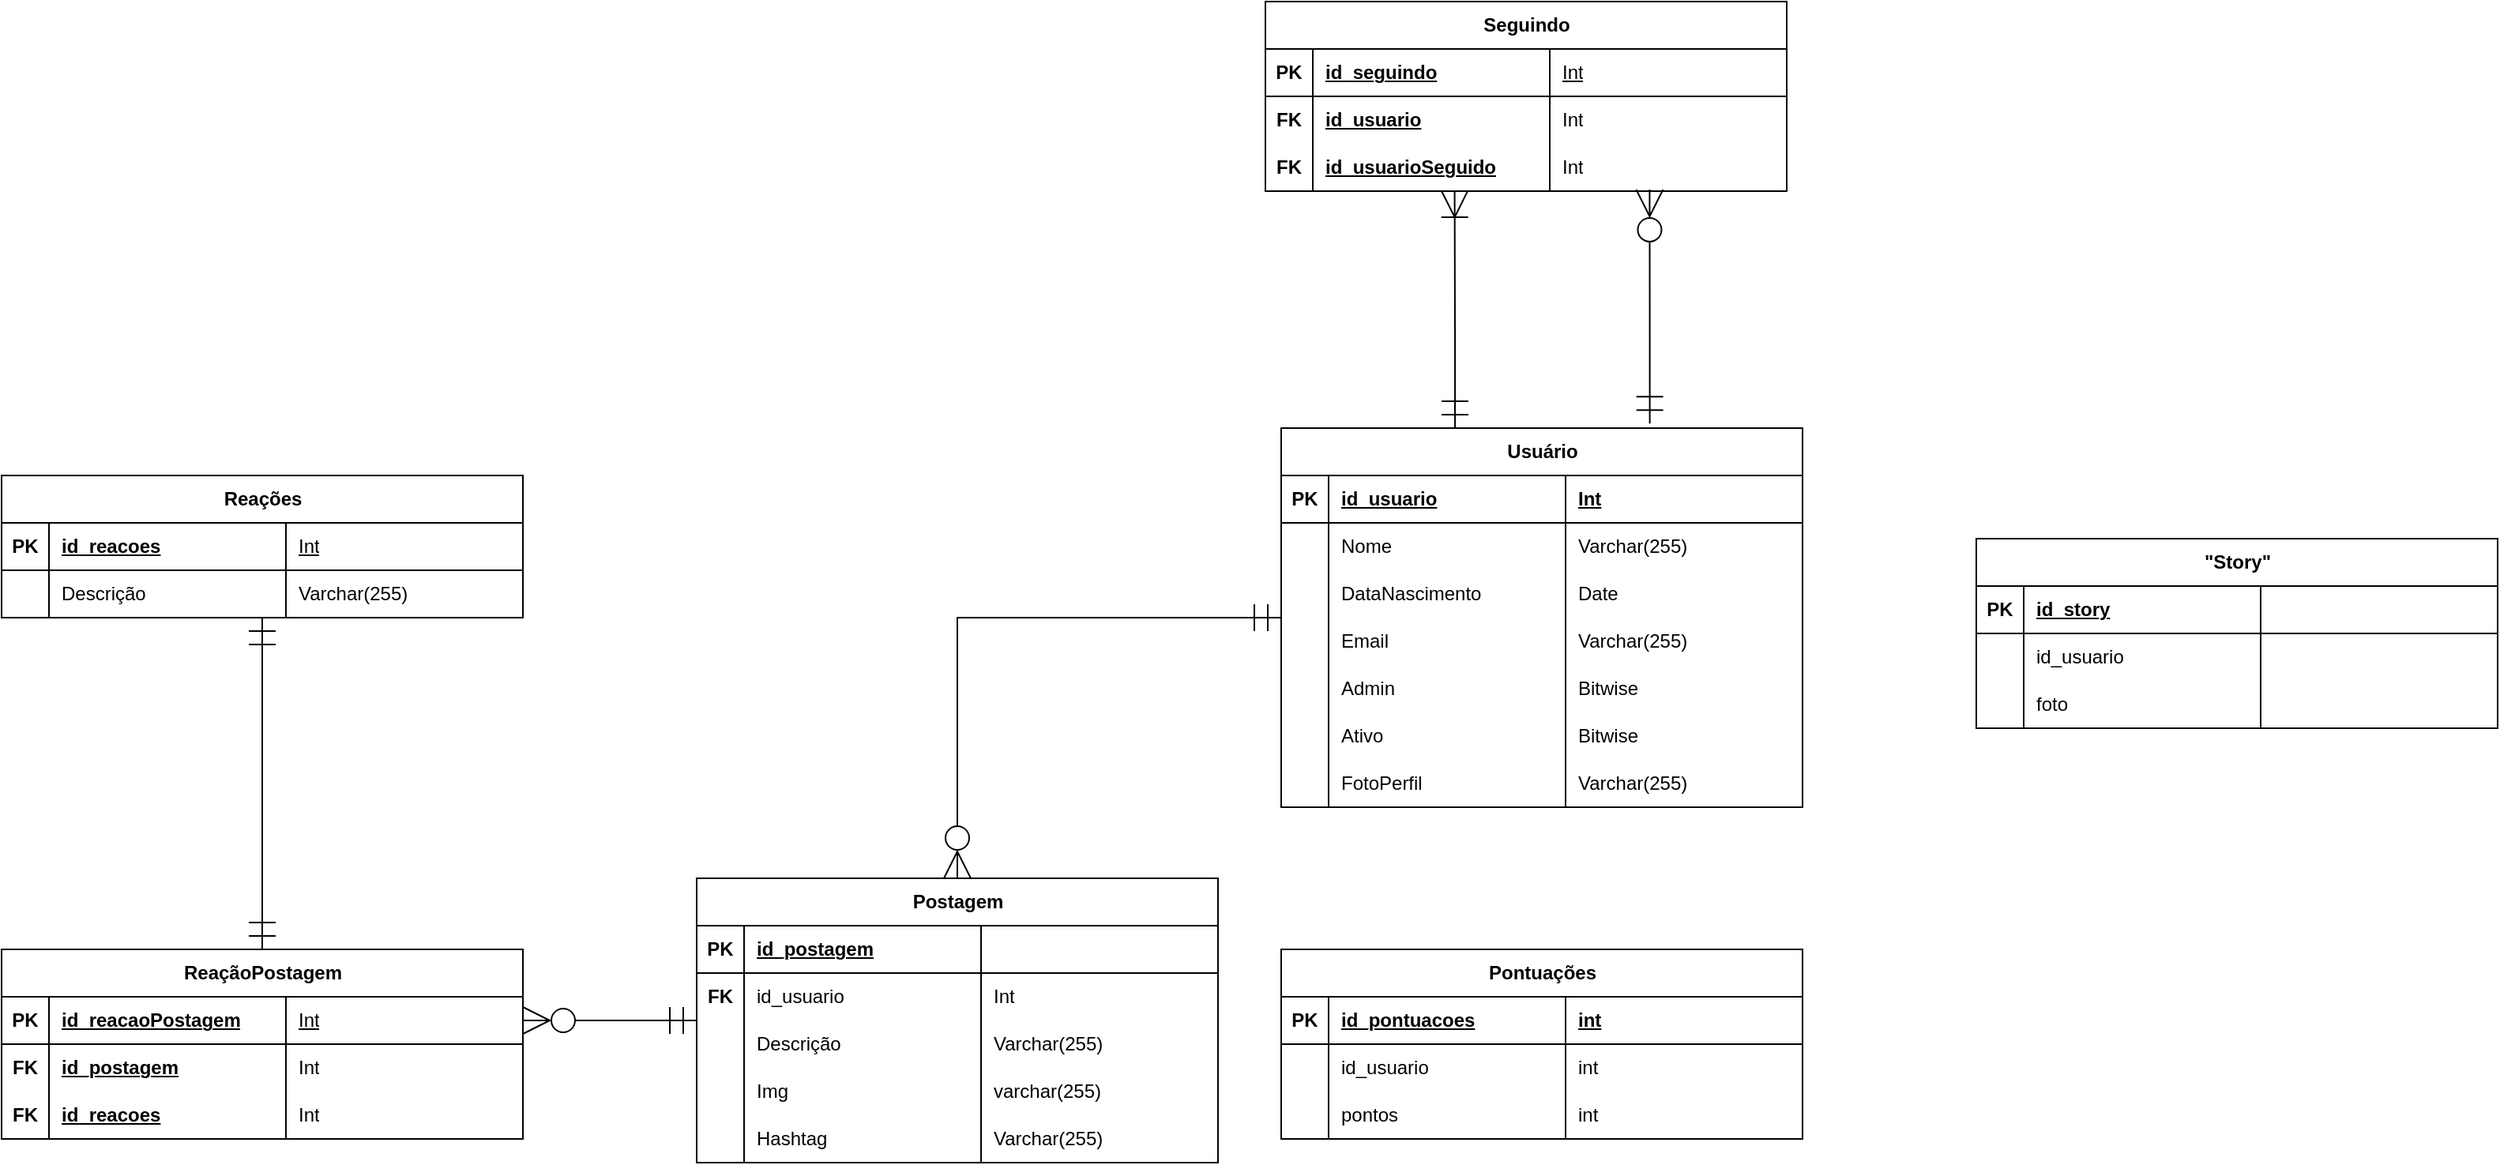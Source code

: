 <mxfile>
    <diagram name="Página-1" id="CQwOSOQ1pwZAXCuSNmTs">
        <mxGraphModel dx="1741" dy="1025" grid="1" gridSize="10" guides="1" tooltips="1" connect="1" arrows="1" fold="1" page="0" pageScale="1" pageWidth="827" pageHeight="1169" background="none" math="0" shadow="0">
            <root>
                <mxCell id="0"/>
                <mxCell id="1" parent="0"/>
                <mxCell id="lhuy2tLFbgAqhQqitEsF-217" style="edgeStyle=orthogonalEdgeStyle;rounded=0;orthogonalLoop=1;jettySize=auto;html=1;entryX=0.5;entryY=0;entryDx=0;entryDy=0;endArrow=ERzeroToMany;endFill=0;startSize=15;endSize=15;startArrow=ERmandOne;startFill=0;" parent="1" source="lhuy2tLFbgAqhQqitEsF-1" target="lhuy2tLFbgAqhQqitEsF-86" edge="1">
                    <mxGeometry relative="1" as="geometry"/>
                </mxCell>
                <mxCell id="lhuy2tLFbgAqhQqitEsF-257" style="edgeStyle=orthogonalEdgeStyle;rounded=0;orthogonalLoop=1;jettySize=auto;html=1;entryX=0.737;entryY=0.966;entryDx=0;entryDy=0;entryPerimeter=0;endSize=15;startSize=15;endArrow=ERzeroToMany;endFill=0;startArrow=ERmandOne;startFill=0;exitX=0.707;exitY=-0.012;exitDx=0;exitDy=0;exitPerimeter=0;" parent="1" source="lhuy2tLFbgAqhQqitEsF-1" target="lhuy2tLFbgAqhQqitEsF-237" edge="1">
                    <mxGeometry relative="1" as="geometry">
                        <mxPoint x="392.769" y="-70" as="targetPoint"/>
                        <Array as="points"/>
                    </mxGeometry>
                </mxCell>
                <mxCell id="lhuy2tLFbgAqhQqitEsF-1" value="Usuário" style="shape=table;startSize=30;container=1;collapsible=1;childLayout=tableLayout;fixedRows=1;rowLines=0;fontStyle=1;align=center;resizeLast=1;html=1;" parent="1" vertex="1">
                    <mxGeometry x="310" y="40" width="330" height="240" as="geometry"/>
                </mxCell>
                <mxCell id="lhuy2tLFbgAqhQqitEsF-2" value="" style="shape=tableRow;horizontal=0;startSize=0;swimlaneHead=0;swimlaneBody=0;fillColor=none;collapsible=0;dropTarget=0;points=[[0,0.5],[1,0.5]];portConstraint=eastwest;top=0;left=0;right=0;bottom=1;" parent="lhuy2tLFbgAqhQqitEsF-1" vertex="1">
                    <mxGeometry y="30" width="330" height="30" as="geometry"/>
                </mxCell>
                <mxCell id="lhuy2tLFbgAqhQqitEsF-3" value="PK" style="shape=partialRectangle;connectable=0;fillColor=none;top=0;left=0;bottom=0;right=0;fontStyle=1;overflow=hidden;whiteSpace=wrap;html=1;" parent="lhuy2tLFbgAqhQqitEsF-2" vertex="1">
                    <mxGeometry width="30" height="30" as="geometry">
                        <mxRectangle width="30" height="30" as="alternateBounds"/>
                    </mxGeometry>
                </mxCell>
                <mxCell id="lhuy2tLFbgAqhQqitEsF-4" value="id_usuario" style="shape=partialRectangle;connectable=0;fillColor=none;top=0;left=0;bottom=0;right=0;align=left;spacingLeft=6;fontStyle=5;overflow=hidden;whiteSpace=wrap;html=1;" parent="lhuy2tLFbgAqhQqitEsF-2" vertex="1">
                    <mxGeometry x="30" width="150" height="30" as="geometry">
                        <mxRectangle width="150" height="30" as="alternateBounds"/>
                    </mxGeometry>
                </mxCell>
                <mxCell id="lhuy2tLFbgAqhQqitEsF-14" value="Int" style="shape=partialRectangle;connectable=0;fillColor=none;top=0;left=0;bottom=0;right=0;align=left;spacingLeft=6;fontStyle=5;overflow=hidden;whiteSpace=wrap;html=1;" parent="lhuy2tLFbgAqhQqitEsF-2" vertex="1">
                    <mxGeometry x="180" width="150" height="30" as="geometry">
                        <mxRectangle width="150" height="30" as="alternateBounds"/>
                    </mxGeometry>
                </mxCell>
                <mxCell id="lhuy2tLFbgAqhQqitEsF-5" value="" style="shape=tableRow;horizontal=0;startSize=0;swimlaneHead=0;swimlaneBody=0;fillColor=none;collapsible=0;dropTarget=0;points=[[0,0.5],[1,0.5]];portConstraint=eastwest;top=0;left=0;right=0;bottom=0;" parent="lhuy2tLFbgAqhQqitEsF-1" vertex="1">
                    <mxGeometry y="60" width="330" height="30" as="geometry"/>
                </mxCell>
                <mxCell id="lhuy2tLFbgAqhQqitEsF-6" value="" style="shape=partialRectangle;connectable=0;fillColor=none;top=0;left=0;bottom=0;right=0;editable=1;overflow=hidden;whiteSpace=wrap;html=1;" parent="lhuy2tLFbgAqhQqitEsF-5" vertex="1">
                    <mxGeometry width="30" height="30" as="geometry">
                        <mxRectangle width="30" height="30" as="alternateBounds"/>
                    </mxGeometry>
                </mxCell>
                <mxCell id="lhuy2tLFbgAqhQqitEsF-7" value="Nome" style="shape=partialRectangle;connectable=0;fillColor=none;top=0;left=0;bottom=0;right=0;align=left;spacingLeft=6;overflow=hidden;whiteSpace=wrap;html=1;" parent="lhuy2tLFbgAqhQqitEsF-5" vertex="1">
                    <mxGeometry x="30" width="150" height="30" as="geometry">
                        <mxRectangle width="150" height="30" as="alternateBounds"/>
                    </mxGeometry>
                </mxCell>
                <mxCell id="lhuy2tLFbgAqhQqitEsF-15" value="Varchar(255)" style="shape=partialRectangle;connectable=0;fillColor=none;top=0;left=0;bottom=0;right=0;align=left;spacingLeft=6;overflow=hidden;whiteSpace=wrap;html=1;" parent="lhuy2tLFbgAqhQqitEsF-5" vertex="1">
                    <mxGeometry x="180" width="150" height="30" as="geometry">
                        <mxRectangle width="150" height="30" as="alternateBounds"/>
                    </mxGeometry>
                </mxCell>
                <mxCell id="lhuy2tLFbgAqhQqitEsF-8" value="" style="shape=tableRow;horizontal=0;startSize=0;swimlaneHead=0;swimlaneBody=0;fillColor=none;collapsible=0;dropTarget=0;points=[[0,0.5],[1,0.5]];portConstraint=eastwest;top=0;left=0;right=0;bottom=0;" parent="lhuy2tLFbgAqhQqitEsF-1" vertex="1">
                    <mxGeometry y="90" width="330" height="30" as="geometry"/>
                </mxCell>
                <mxCell id="lhuy2tLFbgAqhQqitEsF-9" value="" style="shape=partialRectangle;connectable=0;fillColor=none;top=0;left=0;bottom=0;right=0;editable=1;overflow=hidden;whiteSpace=wrap;html=1;" parent="lhuy2tLFbgAqhQqitEsF-8" vertex="1">
                    <mxGeometry width="30" height="30" as="geometry">
                        <mxRectangle width="30" height="30" as="alternateBounds"/>
                    </mxGeometry>
                </mxCell>
                <mxCell id="lhuy2tLFbgAqhQqitEsF-10" value="DataNascimento" style="shape=partialRectangle;connectable=0;fillColor=none;top=0;left=0;bottom=0;right=0;align=left;spacingLeft=6;overflow=hidden;whiteSpace=wrap;html=1;" parent="lhuy2tLFbgAqhQqitEsF-8" vertex="1">
                    <mxGeometry x="30" width="150" height="30" as="geometry">
                        <mxRectangle width="150" height="30" as="alternateBounds"/>
                    </mxGeometry>
                </mxCell>
                <mxCell id="lhuy2tLFbgAqhQqitEsF-16" value="Date" style="shape=partialRectangle;connectable=0;fillColor=none;top=0;left=0;bottom=0;right=0;align=left;spacingLeft=6;overflow=hidden;whiteSpace=wrap;html=1;" parent="lhuy2tLFbgAqhQqitEsF-8" vertex="1">
                    <mxGeometry x="180" width="150" height="30" as="geometry">
                        <mxRectangle width="150" height="30" as="alternateBounds"/>
                    </mxGeometry>
                </mxCell>
                <mxCell id="lhuy2tLFbgAqhQqitEsF-11" value="" style="shape=tableRow;horizontal=0;startSize=0;swimlaneHead=0;swimlaneBody=0;fillColor=none;collapsible=0;dropTarget=0;points=[[0,0.5],[1,0.5]];portConstraint=eastwest;top=0;left=0;right=0;bottom=0;" parent="lhuy2tLFbgAqhQqitEsF-1" vertex="1">
                    <mxGeometry y="120" width="330" height="30" as="geometry"/>
                </mxCell>
                <mxCell id="lhuy2tLFbgAqhQqitEsF-12" value="" style="shape=partialRectangle;connectable=0;fillColor=none;top=0;left=0;bottom=0;right=0;editable=1;overflow=hidden;whiteSpace=wrap;html=1;" parent="lhuy2tLFbgAqhQqitEsF-11" vertex="1">
                    <mxGeometry width="30" height="30" as="geometry">
                        <mxRectangle width="30" height="30" as="alternateBounds"/>
                    </mxGeometry>
                </mxCell>
                <mxCell id="lhuy2tLFbgAqhQqitEsF-13" value="Email" style="shape=partialRectangle;connectable=0;fillColor=none;top=0;left=0;bottom=0;right=0;align=left;spacingLeft=6;overflow=hidden;whiteSpace=wrap;html=1;" parent="lhuy2tLFbgAqhQqitEsF-11" vertex="1">
                    <mxGeometry x="30" width="150" height="30" as="geometry">
                        <mxRectangle width="150" height="30" as="alternateBounds"/>
                    </mxGeometry>
                </mxCell>
                <mxCell id="lhuy2tLFbgAqhQqitEsF-17" value="Varchar(255&lt;span style=&quot;background-color: initial;&quot;&gt;)&lt;/span&gt;" style="shape=partialRectangle;connectable=0;fillColor=none;top=0;left=0;bottom=0;right=0;align=left;spacingLeft=6;overflow=hidden;whiteSpace=wrap;html=1;" parent="lhuy2tLFbgAqhQqitEsF-11" vertex="1">
                    <mxGeometry x="180" width="150" height="30" as="geometry">
                        <mxRectangle width="150" height="30" as="alternateBounds"/>
                    </mxGeometry>
                </mxCell>
                <mxCell id="lhuy2tLFbgAqhQqitEsF-158" style="shape=tableRow;horizontal=0;startSize=0;swimlaneHead=0;swimlaneBody=0;fillColor=none;collapsible=0;dropTarget=0;points=[[0,0.5],[1,0.5]];portConstraint=eastwest;top=0;left=0;right=0;bottom=0;" parent="lhuy2tLFbgAqhQqitEsF-1" vertex="1">
                    <mxGeometry y="150" width="330" height="30" as="geometry"/>
                </mxCell>
                <mxCell id="lhuy2tLFbgAqhQqitEsF-159" style="shape=partialRectangle;connectable=0;fillColor=none;top=0;left=0;bottom=0;right=0;editable=1;overflow=hidden;whiteSpace=wrap;html=1;" parent="lhuy2tLFbgAqhQqitEsF-158" vertex="1">
                    <mxGeometry width="30" height="30" as="geometry">
                        <mxRectangle width="30" height="30" as="alternateBounds"/>
                    </mxGeometry>
                </mxCell>
                <mxCell id="lhuy2tLFbgAqhQqitEsF-160" value="Admin" style="shape=partialRectangle;connectable=0;fillColor=none;top=0;left=0;bottom=0;right=0;align=left;spacingLeft=6;overflow=hidden;whiteSpace=wrap;html=1;" parent="lhuy2tLFbgAqhQqitEsF-158" vertex="1">
                    <mxGeometry x="30" width="150" height="30" as="geometry">
                        <mxRectangle width="150" height="30" as="alternateBounds"/>
                    </mxGeometry>
                </mxCell>
                <mxCell id="lhuy2tLFbgAqhQqitEsF-161" value="Bitwise" style="shape=partialRectangle;connectable=0;fillColor=none;top=0;left=0;bottom=0;right=0;align=left;spacingLeft=6;overflow=hidden;whiteSpace=wrap;html=1;" parent="lhuy2tLFbgAqhQqitEsF-158" vertex="1">
                    <mxGeometry x="180" width="150" height="30" as="geometry">
                        <mxRectangle width="150" height="30" as="alternateBounds"/>
                    </mxGeometry>
                </mxCell>
                <mxCell id="lhuy2tLFbgAqhQqitEsF-162" style="shape=tableRow;horizontal=0;startSize=0;swimlaneHead=0;swimlaneBody=0;fillColor=none;collapsible=0;dropTarget=0;points=[[0,0.5],[1,0.5]];portConstraint=eastwest;top=0;left=0;right=0;bottom=0;" parent="lhuy2tLFbgAqhQqitEsF-1" vertex="1">
                    <mxGeometry y="180" width="330" height="30" as="geometry"/>
                </mxCell>
                <mxCell id="lhuy2tLFbgAqhQqitEsF-163" style="shape=partialRectangle;connectable=0;fillColor=none;top=0;left=0;bottom=0;right=0;editable=1;overflow=hidden;whiteSpace=wrap;html=1;" parent="lhuy2tLFbgAqhQqitEsF-162" vertex="1">
                    <mxGeometry width="30" height="30" as="geometry">
                        <mxRectangle width="30" height="30" as="alternateBounds"/>
                    </mxGeometry>
                </mxCell>
                <mxCell id="lhuy2tLFbgAqhQqitEsF-164" value="Ativo" style="shape=partialRectangle;connectable=0;fillColor=none;top=0;left=0;bottom=0;right=0;align=left;spacingLeft=6;overflow=hidden;whiteSpace=wrap;html=1;" parent="lhuy2tLFbgAqhQqitEsF-162" vertex="1">
                    <mxGeometry x="30" width="150" height="30" as="geometry">
                        <mxRectangle width="150" height="30" as="alternateBounds"/>
                    </mxGeometry>
                </mxCell>
                <mxCell id="lhuy2tLFbgAqhQqitEsF-165" value="Bitwise" style="shape=partialRectangle;connectable=0;fillColor=none;top=0;left=0;bottom=0;right=0;align=left;spacingLeft=6;overflow=hidden;whiteSpace=wrap;html=1;" parent="lhuy2tLFbgAqhQqitEsF-162" vertex="1">
                    <mxGeometry x="180" width="150" height="30" as="geometry">
                        <mxRectangle width="150" height="30" as="alternateBounds"/>
                    </mxGeometry>
                </mxCell>
                <mxCell id="lhuy2tLFbgAqhQqitEsF-166" style="shape=tableRow;horizontal=0;startSize=0;swimlaneHead=0;swimlaneBody=0;fillColor=none;collapsible=0;dropTarget=0;points=[[0,0.5],[1,0.5]];portConstraint=eastwest;top=0;left=0;right=0;bottom=0;" parent="lhuy2tLFbgAqhQqitEsF-1" vertex="1">
                    <mxGeometry y="210" width="330" height="30" as="geometry"/>
                </mxCell>
                <mxCell id="lhuy2tLFbgAqhQqitEsF-167" style="shape=partialRectangle;connectable=0;fillColor=none;top=0;left=0;bottom=0;right=0;editable=1;overflow=hidden;whiteSpace=wrap;html=1;" parent="lhuy2tLFbgAqhQqitEsF-166" vertex="1">
                    <mxGeometry width="30" height="30" as="geometry">
                        <mxRectangle width="30" height="30" as="alternateBounds"/>
                    </mxGeometry>
                </mxCell>
                <mxCell id="lhuy2tLFbgAqhQqitEsF-168" value="FotoPerfil" style="shape=partialRectangle;connectable=0;fillColor=none;top=0;left=0;bottom=0;right=0;align=left;spacingLeft=6;overflow=hidden;whiteSpace=wrap;html=1;" parent="lhuy2tLFbgAqhQqitEsF-166" vertex="1">
                    <mxGeometry x="30" width="150" height="30" as="geometry">
                        <mxRectangle width="150" height="30" as="alternateBounds"/>
                    </mxGeometry>
                </mxCell>
                <mxCell id="lhuy2tLFbgAqhQqitEsF-169" value="Varchar(255)" style="shape=partialRectangle;connectable=0;fillColor=none;top=0;left=0;bottom=0;right=0;align=left;spacingLeft=6;overflow=hidden;whiteSpace=wrap;html=1;" parent="lhuy2tLFbgAqhQqitEsF-166" vertex="1">
                    <mxGeometry x="180" width="150" height="30" as="geometry">
                        <mxRectangle width="150" height="30" as="alternateBounds"/>
                    </mxGeometry>
                </mxCell>
                <mxCell id="lhuy2tLFbgAqhQqitEsF-218" style="edgeStyle=orthogonalEdgeStyle;rounded=0;orthogonalLoop=1;jettySize=auto;html=1;endArrow=ERzeroToMany;endFill=0;startSize=15;endSize=15;startArrow=ERmandOne;startFill=0;" parent="1" source="lhuy2tLFbgAqhQqitEsF-86" target="lhuy2tLFbgAqhQqitEsF-175" edge="1">
                    <mxGeometry relative="1" as="geometry">
                        <mxPoint x="-170" y="410" as="targetPoint"/>
                    </mxGeometry>
                </mxCell>
                <mxCell id="lhuy2tLFbgAqhQqitEsF-86" value="Postagem" style="shape=table;startSize=30;container=1;collapsible=1;childLayout=tableLayout;fixedRows=1;rowLines=0;fontStyle=1;align=center;resizeLast=1;html=1;" parent="1" vertex="1">
                    <mxGeometry x="-60" y="325" width="330" height="180" as="geometry"/>
                </mxCell>
                <mxCell id="lhuy2tLFbgAqhQqitEsF-87" value="" style="shape=tableRow;horizontal=0;startSize=0;swimlaneHead=0;swimlaneBody=0;fillColor=none;collapsible=0;dropTarget=0;points=[[0,0.5],[1,0.5]];portConstraint=eastwest;top=0;left=0;right=0;bottom=1;" parent="lhuy2tLFbgAqhQqitEsF-86" vertex="1">
                    <mxGeometry y="30" width="330" height="30" as="geometry"/>
                </mxCell>
                <mxCell id="lhuy2tLFbgAqhQqitEsF-88" value="PK" style="shape=partialRectangle;connectable=0;fillColor=none;top=0;left=0;bottom=0;right=0;fontStyle=1;overflow=hidden;whiteSpace=wrap;html=1;" parent="lhuy2tLFbgAqhQqitEsF-87" vertex="1">
                    <mxGeometry width="30" height="30" as="geometry">
                        <mxRectangle width="30" height="30" as="alternateBounds"/>
                    </mxGeometry>
                </mxCell>
                <mxCell id="lhuy2tLFbgAqhQqitEsF-89" value="id_postagem" style="shape=partialRectangle;connectable=0;fillColor=none;top=0;left=0;bottom=0;right=0;align=left;spacingLeft=6;fontStyle=5;overflow=hidden;whiteSpace=wrap;html=1;" parent="lhuy2tLFbgAqhQqitEsF-87" vertex="1">
                    <mxGeometry x="30" width="150" height="30" as="geometry">
                        <mxRectangle width="150" height="30" as="alternateBounds"/>
                    </mxGeometry>
                </mxCell>
                <mxCell id="lhuy2tLFbgAqhQqitEsF-90" style="shape=partialRectangle;connectable=0;fillColor=none;top=0;left=0;bottom=0;right=0;align=left;spacingLeft=6;fontStyle=5;overflow=hidden;whiteSpace=wrap;html=1;" parent="lhuy2tLFbgAqhQqitEsF-87" vertex="1">
                    <mxGeometry x="180" width="150" height="30" as="geometry">
                        <mxRectangle width="150" height="30" as="alternateBounds"/>
                    </mxGeometry>
                </mxCell>
                <mxCell id="lhuy2tLFbgAqhQqitEsF-91" value="" style="shape=tableRow;horizontal=0;startSize=0;swimlaneHead=0;swimlaneBody=0;fillColor=none;collapsible=0;dropTarget=0;points=[[0,0.5],[1,0.5]];portConstraint=eastwest;top=0;left=0;right=0;bottom=0;" parent="lhuy2tLFbgAqhQqitEsF-86" vertex="1">
                    <mxGeometry y="60" width="330" height="30" as="geometry"/>
                </mxCell>
                <mxCell id="lhuy2tLFbgAqhQqitEsF-92" value="&lt;b&gt;FK&lt;/b&gt;" style="shape=partialRectangle;connectable=0;fillColor=none;top=0;left=0;bottom=0;right=0;editable=1;overflow=hidden;whiteSpace=wrap;html=1;" parent="lhuy2tLFbgAqhQqitEsF-91" vertex="1">
                    <mxGeometry width="30" height="30" as="geometry">
                        <mxRectangle width="30" height="30" as="alternateBounds"/>
                    </mxGeometry>
                </mxCell>
                <mxCell id="lhuy2tLFbgAqhQqitEsF-93" value="id_usuario" style="shape=partialRectangle;connectable=0;fillColor=none;top=0;left=0;bottom=0;right=0;align=left;spacingLeft=6;overflow=hidden;whiteSpace=wrap;html=1;" parent="lhuy2tLFbgAqhQqitEsF-91" vertex="1">
                    <mxGeometry x="30" width="150" height="30" as="geometry">
                        <mxRectangle width="150" height="30" as="alternateBounds"/>
                    </mxGeometry>
                </mxCell>
                <mxCell id="lhuy2tLFbgAqhQqitEsF-94" value="Int" style="shape=partialRectangle;connectable=0;fillColor=none;top=0;left=0;bottom=0;right=0;align=left;spacingLeft=6;overflow=hidden;whiteSpace=wrap;html=1;" parent="lhuy2tLFbgAqhQqitEsF-91" vertex="1">
                    <mxGeometry x="180" width="150" height="30" as="geometry">
                        <mxRectangle width="150" height="30" as="alternateBounds"/>
                    </mxGeometry>
                </mxCell>
                <mxCell id="lhuy2tLFbgAqhQqitEsF-95" value="" style="shape=tableRow;horizontal=0;startSize=0;swimlaneHead=0;swimlaneBody=0;fillColor=none;collapsible=0;dropTarget=0;points=[[0,0.5],[1,0.5]];portConstraint=eastwest;top=0;left=0;right=0;bottom=0;" parent="lhuy2tLFbgAqhQqitEsF-86" vertex="1">
                    <mxGeometry y="90" width="330" height="30" as="geometry"/>
                </mxCell>
                <mxCell id="lhuy2tLFbgAqhQqitEsF-96" value="" style="shape=partialRectangle;connectable=0;fillColor=none;top=0;left=0;bottom=0;right=0;editable=1;overflow=hidden;whiteSpace=wrap;html=1;" parent="lhuy2tLFbgAqhQqitEsF-95" vertex="1">
                    <mxGeometry width="30" height="30" as="geometry">
                        <mxRectangle width="30" height="30" as="alternateBounds"/>
                    </mxGeometry>
                </mxCell>
                <mxCell id="lhuy2tLFbgAqhQqitEsF-97" value="Descrição" style="shape=partialRectangle;connectable=0;fillColor=none;top=0;left=0;bottom=0;right=0;align=left;spacingLeft=6;overflow=hidden;whiteSpace=wrap;html=1;" parent="lhuy2tLFbgAqhQqitEsF-95" vertex="1">
                    <mxGeometry x="30" width="150" height="30" as="geometry">
                        <mxRectangle width="150" height="30" as="alternateBounds"/>
                    </mxGeometry>
                </mxCell>
                <mxCell id="lhuy2tLFbgAqhQqitEsF-98" value="Varchar(255)" style="shape=partialRectangle;connectable=0;fillColor=none;top=0;left=0;bottom=0;right=0;align=left;spacingLeft=6;overflow=hidden;whiteSpace=wrap;html=1;" parent="lhuy2tLFbgAqhQqitEsF-95" vertex="1">
                    <mxGeometry x="180" width="150" height="30" as="geometry">
                        <mxRectangle width="150" height="30" as="alternateBounds"/>
                    </mxGeometry>
                </mxCell>
                <mxCell id="lhuy2tLFbgAqhQqitEsF-99" value="" style="shape=tableRow;horizontal=0;startSize=0;swimlaneHead=0;swimlaneBody=0;fillColor=none;collapsible=0;dropTarget=0;points=[[0,0.5],[1,0.5]];portConstraint=eastwest;top=0;left=0;right=0;bottom=0;" parent="lhuy2tLFbgAqhQqitEsF-86" vertex="1">
                    <mxGeometry y="120" width="330" height="30" as="geometry"/>
                </mxCell>
                <mxCell id="lhuy2tLFbgAqhQqitEsF-100" value="" style="shape=partialRectangle;connectable=0;fillColor=none;top=0;left=0;bottom=0;right=0;editable=1;overflow=hidden;whiteSpace=wrap;html=1;" parent="lhuy2tLFbgAqhQqitEsF-99" vertex="1">
                    <mxGeometry width="30" height="30" as="geometry">
                        <mxRectangle width="30" height="30" as="alternateBounds"/>
                    </mxGeometry>
                </mxCell>
                <mxCell id="lhuy2tLFbgAqhQqitEsF-101" value="Img" style="shape=partialRectangle;connectable=0;fillColor=none;top=0;left=0;bottom=0;right=0;align=left;spacingLeft=6;overflow=hidden;whiteSpace=wrap;html=1;" parent="lhuy2tLFbgAqhQqitEsF-99" vertex="1">
                    <mxGeometry x="30" width="150" height="30" as="geometry">
                        <mxRectangle width="150" height="30" as="alternateBounds"/>
                    </mxGeometry>
                </mxCell>
                <mxCell id="lhuy2tLFbgAqhQqitEsF-102" value="varchar(255)&amp;nbsp;" style="shape=partialRectangle;connectable=0;fillColor=none;top=0;left=0;bottom=0;right=0;align=left;spacingLeft=6;overflow=hidden;whiteSpace=wrap;html=1;" parent="lhuy2tLFbgAqhQqitEsF-99" vertex="1">
                    <mxGeometry x="180" width="150" height="30" as="geometry">
                        <mxRectangle width="150" height="30" as="alternateBounds"/>
                    </mxGeometry>
                </mxCell>
                <mxCell id="lhuy2tLFbgAqhQqitEsF-170" style="shape=tableRow;horizontal=0;startSize=0;swimlaneHead=0;swimlaneBody=0;fillColor=none;collapsible=0;dropTarget=0;points=[[0,0.5],[1,0.5]];portConstraint=eastwest;top=0;left=0;right=0;bottom=0;" parent="lhuy2tLFbgAqhQqitEsF-86" vertex="1">
                    <mxGeometry y="150" width="330" height="30" as="geometry"/>
                </mxCell>
                <mxCell id="lhuy2tLFbgAqhQqitEsF-171" style="shape=partialRectangle;connectable=0;fillColor=none;top=0;left=0;bottom=0;right=0;editable=1;overflow=hidden;whiteSpace=wrap;html=1;" parent="lhuy2tLFbgAqhQqitEsF-170" vertex="1">
                    <mxGeometry width="30" height="30" as="geometry">
                        <mxRectangle width="30" height="30" as="alternateBounds"/>
                    </mxGeometry>
                </mxCell>
                <mxCell id="lhuy2tLFbgAqhQqitEsF-172" value="Hashtag" style="shape=partialRectangle;connectable=0;fillColor=none;top=0;left=0;bottom=0;right=0;align=left;spacingLeft=6;overflow=hidden;whiteSpace=wrap;html=1;" parent="lhuy2tLFbgAqhQqitEsF-170" vertex="1">
                    <mxGeometry x="30" width="150" height="30" as="geometry">
                        <mxRectangle width="150" height="30" as="alternateBounds"/>
                    </mxGeometry>
                </mxCell>
                <mxCell id="lhuy2tLFbgAqhQqitEsF-173" value="Varchar(255)" style="shape=partialRectangle;connectable=0;fillColor=none;top=0;left=0;bottom=0;right=0;align=left;spacingLeft=6;overflow=hidden;whiteSpace=wrap;html=1;" parent="lhuy2tLFbgAqhQqitEsF-170" vertex="1">
                    <mxGeometry x="180" width="150" height="30" as="geometry">
                        <mxRectangle width="150" height="30" as="alternateBounds"/>
                    </mxGeometry>
                </mxCell>
                <mxCell id="lhuy2tLFbgAqhQqitEsF-103" value="Pontuações" style="shape=table;startSize=30;container=1;collapsible=1;childLayout=tableLayout;fixedRows=1;rowLines=0;fontStyle=1;align=center;resizeLast=1;html=1;" parent="1" vertex="1">
                    <mxGeometry x="310" y="370" width="330" height="120" as="geometry"/>
                </mxCell>
                <mxCell id="lhuy2tLFbgAqhQqitEsF-104" value="" style="shape=tableRow;horizontal=0;startSize=0;swimlaneHead=0;swimlaneBody=0;fillColor=none;collapsible=0;dropTarget=0;points=[[0,0.5],[1,0.5]];portConstraint=eastwest;top=0;left=0;right=0;bottom=1;" parent="lhuy2tLFbgAqhQqitEsF-103" vertex="1">
                    <mxGeometry y="30" width="330" height="30" as="geometry"/>
                </mxCell>
                <mxCell id="lhuy2tLFbgAqhQqitEsF-105" value="PK" style="shape=partialRectangle;connectable=0;fillColor=none;top=0;left=0;bottom=0;right=0;fontStyle=1;overflow=hidden;whiteSpace=wrap;html=1;" parent="lhuy2tLFbgAqhQqitEsF-104" vertex="1">
                    <mxGeometry width="30" height="30" as="geometry">
                        <mxRectangle width="30" height="30" as="alternateBounds"/>
                    </mxGeometry>
                </mxCell>
                <mxCell id="lhuy2tLFbgAqhQqitEsF-106" value="id_pontuacoes" style="shape=partialRectangle;connectable=0;fillColor=none;top=0;left=0;bottom=0;right=0;align=left;spacingLeft=6;fontStyle=5;overflow=hidden;whiteSpace=wrap;html=1;" parent="lhuy2tLFbgAqhQqitEsF-104" vertex="1">
                    <mxGeometry x="30" width="150" height="30" as="geometry">
                        <mxRectangle width="150" height="30" as="alternateBounds"/>
                    </mxGeometry>
                </mxCell>
                <mxCell id="lhuy2tLFbgAqhQqitEsF-107" value="int" style="shape=partialRectangle;connectable=0;fillColor=none;top=0;left=0;bottom=0;right=0;align=left;spacingLeft=6;fontStyle=5;overflow=hidden;whiteSpace=wrap;html=1;" parent="lhuy2tLFbgAqhQqitEsF-104" vertex="1">
                    <mxGeometry x="180" width="150" height="30" as="geometry">
                        <mxRectangle width="150" height="30" as="alternateBounds"/>
                    </mxGeometry>
                </mxCell>
                <mxCell id="lhuy2tLFbgAqhQqitEsF-108" value="" style="shape=tableRow;horizontal=0;startSize=0;swimlaneHead=0;swimlaneBody=0;fillColor=none;collapsible=0;dropTarget=0;points=[[0,0.5],[1,0.5]];portConstraint=eastwest;top=0;left=0;right=0;bottom=0;" parent="lhuy2tLFbgAqhQqitEsF-103" vertex="1">
                    <mxGeometry y="60" width="330" height="30" as="geometry"/>
                </mxCell>
                <mxCell id="lhuy2tLFbgAqhQqitEsF-109" value="" style="shape=partialRectangle;connectable=0;fillColor=none;top=0;left=0;bottom=0;right=0;editable=1;overflow=hidden;whiteSpace=wrap;html=1;" parent="lhuy2tLFbgAqhQqitEsF-108" vertex="1">
                    <mxGeometry width="30" height="30" as="geometry">
                        <mxRectangle width="30" height="30" as="alternateBounds"/>
                    </mxGeometry>
                </mxCell>
                <mxCell id="lhuy2tLFbgAqhQqitEsF-110" value="id_usuario" style="shape=partialRectangle;connectable=0;fillColor=none;top=0;left=0;bottom=0;right=0;align=left;spacingLeft=6;overflow=hidden;whiteSpace=wrap;html=1;" parent="lhuy2tLFbgAqhQqitEsF-108" vertex="1">
                    <mxGeometry x="30" width="150" height="30" as="geometry">
                        <mxRectangle width="150" height="30" as="alternateBounds"/>
                    </mxGeometry>
                </mxCell>
                <mxCell id="lhuy2tLFbgAqhQqitEsF-111" value="int" style="shape=partialRectangle;connectable=0;fillColor=none;top=0;left=0;bottom=0;right=0;align=left;spacingLeft=6;overflow=hidden;whiteSpace=wrap;html=1;" parent="lhuy2tLFbgAqhQqitEsF-108" vertex="1">
                    <mxGeometry x="180" width="150" height="30" as="geometry">
                        <mxRectangle width="150" height="30" as="alternateBounds"/>
                    </mxGeometry>
                </mxCell>
                <mxCell id="lhuy2tLFbgAqhQqitEsF-112" value="" style="shape=tableRow;horizontal=0;startSize=0;swimlaneHead=0;swimlaneBody=0;fillColor=none;collapsible=0;dropTarget=0;points=[[0,0.5],[1,0.5]];portConstraint=eastwest;top=0;left=0;right=0;bottom=0;" parent="lhuy2tLFbgAqhQqitEsF-103" vertex="1">
                    <mxGeometry y="90" width="330" height="30" as="geometry"/>
                </mxCell>
                <mxCell id="lhuy2tLFbgAqhQqitEsF-113" value="" style="shape=partialRectangle;connectable=0;fillColor=none;top=0;left=0;bottom=0;right=0;editable=1;overflow=hidden;whiteSpace=wrap;html=1;" parent="lhuy2tLFbgAqhQqitEsF-112" vertex="1">
                    <mxGeometry width="30" height="30" as="geometry">
                        <mxRectangle width="30" height="30" as="alternateBounds"/>
                    </mxGeometry>
                </mxCell>
                <mxCell id="lhuy2tLFbgAqhQqitEsF-114" value="pontos" style="shape=partialRectangle;connectable=0;fillColor=none;top=0;left=0;bottom=0;right=0;align=left;spacingLeft=6;overflow=hidden;whiteSpace=wrap;html=1;" parent="lhuy2tLFbgAqhQqitEsF-112" vertex="1">
                    <mxGeometry x="30" width="150" height="30" as="geometry">
                        <mxRectangle width="150" height="30" as="alternateBounds"/>
                    </mxGeometry>
                </mxCell>
                <mxCell id="lhuy2tLFbgAqhQqitEsF-115" value="int" style="shape=partialRectangle;connectable=0;fillColor=none;top=0;left=0;bottom=0;right=0;align=left;spacingLeft=6;overflow=hidden;whiteSpace=wrap;html=1;" parent="lhuy2tLFbgAqhQqitEsF-112" vertex="1">
                    <mxGeometry x="180" width="150" height="30" as="geometry">
                        <mxRectangle width="150" height="30" as="alternateBounds"/>
                    </mxGeometry>
                </mxCell>
                <mxCell id="lhuy2tLFbgAqhQqitEsF-174" value="ReaçãoPostagem" style="shape=table;startSize=30;container=1;collapsible=1;childLayout=tableLayout;fixedRows=1;rowLines=0;fontStyle=1;align=center;resizeLast=1;html=1;" parent="1" vertex="1">
                    <mxGeometry x="-500" y="370" width="330" height="120" as="geometry"/>
                </mxCell>
                <mxCell id="lhuy2tLFbgAqhQqitEsF-175" value="" style="shape=tableRow;horizontal=0;startSize=0;swimlaneHead=0;swimlaneBody=0;fillColor=none;collapsible=0;dropTarget=0;points=[[0,0.5],[1,0.5]];portConstraint=eastwest;top=0;left=0;right=0;bottom=1;" parent="lhuy2tLFbgAqhQqitEsF-174" vertex="1">
                    <mxGeometry y="30" width="330" height="30" as="geometry"/>
                </mxCell>
                <mxCell id="lhuy2tLFbgAqhQqitEsF-176" value="PK" style="shape=partialRectangle;connectable=0;fillColor=none;top=0;left=0;bottom=0;right=0;fontStyle=1;overflow=hidden;whiteSpace=wrap;html=1;" parent="lhuy2tLFbgAqhQqitEsF-175" vertex="1">
                    <mxGeometry width="30" height="30" as="geometry">
                        <mxRectangle width="30" height="30" as="alternateBounds"/>
                    </mxGeometry>
                </mxCell>
                <mxCell id="lhuy2tLFbgAqhQqitEsF-177" value="id_reacaoPostagem" style="shape=partialRectangle;connectable=0;fillColor=none;top=0;left=0;bottom=0;right=0;align=left;spacingLeft=6;fontStyle=5;overflow=hidden;whiteSpace=wrap;html=1;" parent="lhuy2tLFbgAqhQqitEsF-175" vertex="1">
                    <mxGeometry x="30" width="150" height="30" as="geometry">
                        <mxRectangle width="150" height="30" as="alternateBounds"/>
                    </mxGeometry>
                </mxCell>
                <mxCell id="lhuy2tLFbgAqhQqitEsF-178" value="&lt;span style=&quot;font-weight: 400;&quot;&gt;Int&lt;/span&gt;" style="shape=partialRectangle;connectable=0;fillColor=none;top=0;left=0;bottom=0;right=0;align=left;spacingLeft=6;fontStyle=5;overflow=hidden;whiteSpace=wrap;html=1;" parent="lhuy2tLFbgAqhQqitEsF-175" vertex="1">
                    <mxGeometry x="180" width="150" height="30" as="geometry">
                        <mxRectangle width="150" height="30" as="alternateBounds"/>
                    </mxGeometry>
                </mxCell>
                <mxCell id="lhuy2tLFbgAqhQqitEsF-179" value="" style="shape=tableRow;horizontal=0;startSize=0;swimlaneHead=0;swimlaneBody=0;fillColor=none;collapsible=0;dropTarget=0;points=[[0,0.5],[1,0.5]];portConstraint=eastwest;top=0;left=0;right=0;bottom=0;" parent="lhuy2tLFbgAqhQqitEsF-174" vertex="1">
                    <mxGeometry y="60" width="330" height="30" as="geometry"/>
                </mxCell>
                <mxCell id="lhuy2tLFbgAqhQqitEsF-180" value="&lt;b&gt;FK&lt;/b&gt;" style="shape=partialRectangle;connectable=0;fillColor=none;top=0;left=0;bottom=0;right=0;editable=1;overflow=hidden;whiteSpace=wrap;html=1;" parent="lhuy2tLFbgAqhQqitEsF-179" vertex="1">
                    <mxGeometry width="30" height="30" as="geometry">
                        <mxRectangle width="30" height="30" as="alternateBounds"/>
                    </mxGeometry>
                </mxCell>
                <mxCell id="lhuy2tLFbgAqhQqitEsF-181" value="&lt;span style=&quot;font-weight: 700; text-decoration-line: underline;&quot;&gt;id_postagem&lt;/span&gt;" style="shape=partialRectangle;connectable=0;fillColor=none;top=0;left=0;bottom=0;right=0;align=left;spacingLeft=6;overflow=hidden;whiteSpace=wrap;html=1;" parent="lhuy2tLFbgAqhQqitEsF-179" vertex="1">
                    <mxGeometry x="30" width="150" height="30" as="geometry">
                        <mxRectangle width="150" height="30" as="alternateBounds"/>
                    </mxGeometry>
                </mxCell>
                <mxCell id="lhuy2tLFbgAqhQqitEsF-182" value="Int" style="shape=partialRectangle;connectable=0;fillColor=none;top=0;left=0;bottom=0;right=0;align=left;spacingLeft=6;overflow=hidden;whiteSpace=wrap;html=1;" parent="lhuy2tLFbgAqhQqitEsF-179" vertex="1">
                    <mxGeometry x="180" width="150" height="30" as="geometry">
                        <mxRectangle width="150" height="30" as="alternateBounds"/>
                    </mxGeometry>
                </mxCell>
                <mxCell id="lhuy2tLFbgAqhQqitEsF-183" value="" style="shape=tableRow;horizontal=0;startSize=0;swimlaneHead=0;swimlaneBody=0;fillColor=none;collapsible=0;dropTarget=0;points=[[0,0.5],[1,0.5]];portConstraint=eastwest;top=0;left=0;right=0;bottom=0;" parent="lhuy2tLFbgAqhQqitEsF-174" vertex="1">
                    <mxGeometry y="90" width="330" height="30" as="geometry"/>
                </mxCell>
                <mxCell id="lhuy2tLFbgAqhQqitEsF-184" value="&lt;b&gt;FK&lt;/b&gt;" style="shape=partialRectangle;connectable=0;fillColor=none;top=0;left=0;bottom=0;right=0;editable=1;overflow=hidden;whiteSpace=wrap;html=1;" parent="lhuy2tLFbgAqhQqitEsF-183" vertex="1">
                    <mxGeometry width="30" height="30" as="geometry">
                        <mxRectangle width="30" height="30" as="alternateBounds"/>
                    </mxGeometry>
                </mxCell>
                <mxCell id="lhuy2tLFbgAqhQqitEsF-185" value="&lt;span style=&quot;font-weight: 700; text-decoration-line: underline;&quot;&gt;id_reacoes&lt;/span&gt;" style="shape=partialRectangle;connectable=0;fillColor=none;top=0;left=0;bottom=0;right=0;align=left;spacingLeft=6;overflow=hidden;whiteSpace=wrap;html=1;" parent="lhuy2tLFbgAqhQqitEsF-183" vertex="1">
                    <mxGeometry x="30" width="150" height="30" as="geometry">
                        <mxRectangle width="150" height="30" as="alternateBounds"/>
                    </mxGeometry>
                </mxCell>
                <mxCell id="lhuy2tLFbgAqhQqitEsF-186" value="Int" style="shape=partialRectangle;connectable=0;fillColor=none;top=0;left=0;bottom=0;right=0;align=left;spacingLeft=6;overflow=hidden;whiteSpace=wrap;html=1;" parent="lhuy2tLFbgAqhQqitEsF-183" vertex="1">
                    <mxGeometry x="180" width="150" height="30" as="geometry">
                        <mxRectangle width="150" height="30" as="alternateBounds"/>
                    </mxGeometry>
                </mxCell>
                <mxCell id="lhuy2tLFbgAqhQqitEsF-219" style="edgeStyle=orthogonalEdgeStyle;rounded=0;orthogonalLoop=1;jettySize=auto;html=1;startArrow=ERmandOne;startFill=0;endSize=15;startSize=15;endArrow=ERmandOne;endFill=0;" parent="1" source="lhuy2tLFbgAqhQqitEsF-195" target="lhuy2tLFbgAqhQqitEsF-174" edge="1">
                    <mxGeometry relative="1" as="geometry"/>
                </mxCell>
                <mxCell id="lhuy2tLFbgAqhQqitEsF-195" value="Reações" style="shape=table;startSize=30;container=1;collapsible=1;childLayout=tableLayout;fixedRows=1;rowLines=0;fontStyle=1;align=center;resizeLast=1;html=1;" parent="1" vertex="1">
                    <mxGeometry x="-500" y="70" width="330" height="90" as="geometry"/>
                </mxCell>
                <mxCell id="lhuy2tLFbgAqhQqitEsF-196" value="" style="shape=tableRow;horizontal=0;startSize=0;swimlaneHead=0;swimlaneBody=0;fillColor=none;collapsible=0;dropTarget=0;points=[[0,0.5],[1,0.5]];portConstraint=eastwest;top=0;left=0;right=0;bottom=1;" parent="lhuy2tLFbgAqhQqitEsF-195" vertex="1">
                    <mxGeometry y="30" width="330" height="30" as="geometry"/>
                </mxCell>
                <mxCell id="lhuy2tLFbgAqhQqitEsF-197" value="PK" style="shape=partialRectangle;connectable=0;fillColor=none;top=0;left=0;bottom=0;right=0;fontStyle=1;overflow=hidden;whiteSpace=wrap;html=1;" parent="lhuy2tLFbgAqhQqitEsF-196" vertex="1">
                    <mxGeometry width="30" height="30" as="geometry">
                        <mxRectangle width="30" height="30" as="alternateBounds"/>
                    </mxGeometry>
                </mxCell>
                <mxCell id="lhuy2tLFbgAqhQqitEsF-198" value="id_reacoes" style="shape=partialRectangle;connectable=0;fillColor=none;top=0;left=0;bottom=0;right=0;align=left;spacingLeft=6;fontStyle=5;overflow=hidden;whiteSpace=wrap;html=1;" parent="lhuy2tLFbgAqhQqitEsF-196" vertex="1">
                    <mxGeometry x="30" width="150" height="30" as="geometry">
                        <mxRectangle width="150" height="30" as="alternateBounds"/>
                    </mxGeometry>
                </mxCell>
                <mxCell id="lhuy2tLFbgAqhQqitEsF-199" value="&lt;span style=&quot;font-weight: 400;&quot;&gt;Int&lt;/span&gt;" style="shape=partialRectangle;connectable=0;fillColor=none;top=0;left=0;bottom=0;right=0;align=left;spacingLeft=6;fontStyle=5;overflow=hidden;whiteSpace=wrap;html=1;" parent="lhuy2tLFbgAqhQqitEsF-196" vertex="1">
                    <mxGeometry x="180" width="150" height="30" as="geometry">
                        <mxRectangle width="150" height="30" as="alternateBounds"/>
                    </mxGeometry>
                </mxCell>
                <mxCell id="lhuy2tLFbgAqhQqitEsF-200" value="" style="shape=tableRow;horizontal=0;startSize=0;swimlaneHead=0;swimlaneBody=0;fillColor=none;collapsible=0;dropTarget=0;points=[[0,0.5],[1,0.5]];portConstraint=eastwest;top=0;left=0;right=0;bottom=0;" parent="lhuy2tLFbgAqhQqitEsF-195" vertex="1">
                    <mxGeometry y="60" width="330" height="30" as="geometry"/>
                </mxCell>
                <mxCell id="lhuy2tLFbgAqhQqitEsF-201" value="" style="shape=partialRectangle;connectable=0;fillColor=none;top=0;left=0;bottom=0;right=0;editable=1;overflow=hidden;whiteSpace=wrap;html=1;" parent="lhuy2tLFbgAqhQqitEsF-200" vertex="1">
                    <mxGeometry width="30" height="30" as="geometry">
                        <mxRectangle width="30" height="30" as="alternateBounds"/>
                    </mxGeometry>
                </mxCell>
                <mxCell id="lhuy2tLFbgAqhQqitEsF-202" value="Descrição" style="shape=partialRectangle;connectable=0;fillColor=none;top=0;left=0;bottom=0;right=0;align=left;spacingLeft=6;overflow=hidden;whiteSpace=wrap;html=1;" parent="lhuy2tLFbgAqhQqitEsF-200" vertex="1">
                    <mxGeometry x="30" width="150" height="30" as="geometry">
                        <mxRectangle width="150" height="30" as="alternateBounds"/>
                    </mxGeometry>
                </mxCell>
                <mxCell id="lhuy2tLFbgAqhQqitEsF-203" value="Varchar(255)" style="shape=partialRectangle;connectable=0;fillColor=none;top=0;left=0;bottom=0;right=0;align=left;spacingLeft=6;overflow=hidden;whiteSpace=wrap;html=1;" parent="lhuy2tLFbgAqhQqitEsF-200" vertex="1">
                    <mxGeometry x="180" width="150" height="30" as="geometry">
                        <mxRectangle width="150" height="30" as="alternateBounds"/>
                    </mxGeometry>
                </mxCell>
                <mxCell id="lhuy2tLFbgAqhQqitEsF-224" value="Seguindo" style="shape=table;startSize=30;container=1;collapsible=1;childLayout=tableLayout;fixedRows=1;rowLines=0;fontStyle=1;align=center;resizeLast=1;html=1;" parent="1" vertex="1">
                    <mxGeometry x="300" y="-230" width="330" height="120" as="geometry"/>
                </mxCell>
                <mxCell id="lhuy2tLFbgAqhQqitEsF-225" value="" style="shape=tableRow;horizontal=0;startSize=0;swimlaneHead=0;swimlaneBody=0;fillColor=none;collapsible=0;dropTarget=0;points=[[0,0.5],[1,0.5]];portConstraint=eastwest;top=0;left=0;right=0;bottom=1;" parent="lhuy2tLFbgAqhQqitEsF-224" vertex="1">
                    <mxGeometry y="30" width="330" height="30" as="geometry"/>
                </mxCell>
                <mxCell id="lhuy2tLFbgAqhQqitEsF-226" value="PK" style="shape=partialRectangle;connectable=0;fillColor=none;top=0;left=0;bottom=0;right=0;fontStyle=1;overflow=hidden;whiteSpace=wrap;html=1;" parent="lhuy2tLFbgAqhQqitEsF-225" vertex="1">
                    <mxGeometry width="30" height="30" as="geometry">
                        <mxRectangle width="30" height="30" as="alternateBounds"/>
                    </mxGeometry>
                </mxCell>
                <mxCell id="lhuy2tLFbgAqhQqitEsF-227" value="id_seguindo" style="shape=partialRectangle;connectable=0;fillColor=none;top=0;left=0;bottom=0;right=0;align=left;spacingLeft=6;fontStyle=5;overflow=hidden;whiteSpace=wrap;html=1;" parent="lhuy2tLFbgAqhQqitEsF-225" vertex="1">
                    <mxGeometry x="30" width="150" height="30" as="geometry">
                        <mxRectangle width="150" height="30" as="alternateBounds"/>
                    </mxGeometry>
                </mxCell>
                <mxCell id="lhuy2tLFbgAqhQqitEsF-228" value="&lt;span style=&quot;font-weight: 400;&quot;&gt;Int&lt;/span&gt;" style="shape=partialRectangle;connectable=0;fillColor=none;top=0;left=0;bottom=0;right=0;align=left;spacingLeft=6;fontStyle=5;overflow=hidden;whiteSpace=wrap;html=1;" parent="lhuy2tLFbgAqhQqitEsF-225" vertex="1">
                    <mxGeometry x="180" width="150" height="30" as="geometry">
                        <mxRectangle width="150" height="30" as="alternateBounds"/>
                    </mxGeometry>
                </mxCell>
                <mxCell id="lhuy2tLFbgAqhQqitEsF-229" value="" style="shape=tableRow;horizontal=0;startSize=0;swimlaneHead=0;swimlaneBody=0;fillColor=none;collapsible=0;dropTarget=0;points=[[0,0.5],[1,0.5]];portConstraint=eastwest;top=0;left=0;right=0;bottom=0;" parent="lhuy2tLFbgAqhQqitEsF-224" vertex="1">
                    <mxGeometry y="60" width="330" height="30" as="geometry"/>
                </mxCell>
                <mxCell id="lhuy2tLFbgAqhQqitEsF-230" value="&lt;b&gt;FK&lt;/b&gt;" style="shape=partialRectangle;connectable=0;fillColor=none;top=0;left=0;bottom=0;right=0;editable=1;overflow=hidden;whiteSpace=wrap;html=1;" parent="lhuy2tLFbgAqhQqitEsF-229" vertex="1">
                    <mxGeometry width="30" height="30" as="geometry">
                        <mxRectangle width="30" height="30" as="alternateBounds"/>
                    </mxGeometry>
                </mxCell>
                <mxCell id="lhuy2tLFbgAqhQqitEsF-231" value="&lt;b&gt;&lt;u&gt;id_usuario&lt;/u&gt;&lt;/b&gt;" style="shape=partialRectangle;connectable=0;fillColor=none;top=0;left=0;bottom=0;right=0;align=left;spacingLeft=6;overflow=hidden;whiteSpace=wrap;html=1;" parent="lhuy2tLFbgAqhQqitEsF-229" vertex="1">
                    <mxGeometry x="30" width="150" height="30" as="geometry">
                        <mxRectangle width="150" height="30" as="alternateBounds"/>
                    </mxGeometry>
                </mxCell>
                <mxCell id="lhuy2tLFbgAqhQqitEsF-232" value="Int" style="shape=partialRectangle;connectable=0;fillColor=none;top=0;left=0;bottom=0;right=0;align=left;spacingLeft=6;overflow=hidden;whiteSpace=wrap;html=1;" parent="lhuy2tLFbgAqhQqitEsF-229" vertex="1">
                    <mxGeometry x="180" width="150" height="30" as="geometry">
                        <mxRectangle width="150" height="30" as="alternateBounds"/>
                    </mxGeometry>
                </mxCell>
                <mxCell id="lhuy2tLFbgAqhQqitEsF-237" value="" style="shape=tableRow;horizontal=0;startSize=0;swimlaneHead=0;swimlaneBody=0;fillColor=none;collapsible=0;dropTarget=0;points=[[0,0.5],[1,0.5]];portConstraint=eastwest;top=0;left=0;right=0;bottom=0;" parent="lhuy2tLFbgAqhQqitEsF-224" vertex="1">
                    <mxGeometry y="90" width="330" height="30" as="geometry"/>
                </mxCell>
                <mxCell id="lhuy2tLFbgAqhQqitEsF-238" value="&lt;b&gt;FK&lt;/b&gt;" style="shape=partialRectangle;connectable=0;fillColor=none;top=0;left=0;bottom=0;right=0;editable=1;overflow=hidden;whiteSpace=wrap;html=1;" parent="lhuy2tLFbgAqhQqitEsF-237" vertex="1">
                    <mxGeometry width="30" height="30" as="geometry">
                        <mxRectangle width="30" height="30" as="alternateBounds"/>
                    </mxGeometry>
                </mxCell>
                <mxCell id="lhuy2tLFbgAqhQqitEsF-239" value="&lt;b&gt;&lt;u&gt;id_usuarioSeguido&lt;/u&gt;&lt;/b&gt;" style="shape=partialRectangle;connectable=0;fillColor=none;top=0;left=0;bottom=0;right=0;align=left;spacingLeft=6;overflow=hidden;whiteSpace=wrap;html=1;" parent="lhuy2tLFbgAqhQqitEsF-237" vertex="1">
                    <mxGeometry x="30" width="150" height="30" as="geometry">
                        <mxRectangle width="150" height="30" as="alternateBounds"/>
                    </mxGeometry>
                </mxCell>
                <mxCell id="lhuy2tLFbgAqhQqitEsF-240" value="Int" style="shape=partialRectangle;connectable=0;fillColor=none;top=0;left=0;bottom=0;right=0;align=left;spacingLeft=6;overflow=hidden;whiteSpace=wrap;html=1;" parent="lhuy2tLFbgAqhQqitEsF-237" vertex="1">
                    <mxGeometry x="180" width="150" height="30" as="geometry">
                        <mxRectangle width="150" height="30" as="alternateBounds"/>
                    </mxGeometry>
                </mxCell>
                <mxCell id="lhuy2tLFbgAqhQqitEsF-254" value="" style="endArrow=ERmandOne;html=1;rounded=0;endSize=15;startSize=15;exitX=0.363;exitY=0.982;exitDx=0;exitDy=0;exitPerimeter=0;endFill=0;startArrow=ERoneToMany;startFill=0;" parent="1" source="lhuy2tLFbgAqhQqitEsF-237" edge="1">
                    <mxGeometry width="50" height="50" relative="1" as="geometry">
                        <mxPoint x="307" y="-80" as="sourcePoint"/>
                        <mxPoint x="420" y="40" as="targetPoint"/>
                        <Array as="points">
                            <mxPoint x="420" y="-20"/>
                        </Array>
                    </mxGeometry>
                </mxCell>
                <mxCell id="lhuy2tLFbgAqhQqitEsF-269" value="&quot;Story&quot;" style="shape=table;startSize=30;container=1;collapsible=1;childLayout=tableLayout;fixedRows=1;rowLines=0;fontStyle=1;align=center;resizeLast=1;html=1;" parent="1" vertex="1">
                    <mxGeometry x="750" y="110" width="330" height="120" as="geometry"/>
                </mxCell>
                <mxCell id="lhuy2tLFbgAqhQqitEsF-270" value="" style="shape=tableRow;horizontal=0;startSize=0;swimlaneHead=0;swimlaneBody=0;fillColor=none;collapsible=0;dropTarget=0;points=[[0,0.5],[1,0.5]];portConstraint=eastwest;top=0;left=0;right=0;bottom=1;" parent="lhuy2tLFbgAqhQqitEsF-269" vertex="1">
                    <mxGeometry y="30" width="330" height="30" as="geometry"/>
                </mxCell>
                <mxCell id="lhuy2tLFbgAqhQqitEsF-271" value="PK" style="shape=partialRectangle;connectable=0;fillColor=none;top=0;left=0;bottom=0;right=0;fontStyle=1;overflow=hidden;whiteSpace=wrap;html=1;" parent="lhuy2tLFbgAqhQqitEsF-270" vertex="1">
                    <mxGeometry width="30" height="30" as="geometry">
                        <mxRectangle width="30" height="30" as="alternateBounds"/>
                    </mxGeometry>
                </mxCell>
                <mxCell id="lhuy2tLFbgAqhQqitEsF-272" value="id_story" style="shape=partialRectangle;connectable=0;fillColor=none;top=0;left=0;bottom=0;right=0;align=left;spacingLeft=6;fontStyle=5;overflow=hidden;whiteSpace=wrap;html=1;" parent="lhuy2tLFbgAqhQqitEsF-270" vertex="1">
                    <mxGeometry x="30" width="150" height="30" as="geometry">
                        <mxRectangle width="150" height="30" as="alternateBounds"/>
                    </mxGeometry>
                </mxCell>
                <mxCell id="lhuy2tLFbgAqhQqitEsF-273" style="shape=partialRectangle;connectable=0;fillColor=none;top=0;left=0;bottom=0;right=0;align=left;spacingLeft=6;fontStyle=5;overflow=hidden;whiteSpace=wrap;html=1;" parent="lhuy2tLFbgAqhQqitEsF-270" vertex="1">
                    <mxGeometry x="180" width="150" height="30" as="geometry">
                        <mxRectangle width="150" height="30" as="alternateBounds"/>
                    </mxGeometry>
                </mxCell>
                <mxCell id="lhuy2tLFbgAqhQqitEsF-274" value="" style="shape=tableRow;horizontal=0;startSize=0;swimlaneHead=0;swimlaneBody=0;fillColor=none;collapsible=0;dropTarget=0;points=[[0,0.5],[1,0.5]];portConstraint=eastwest;top=0;left=0;right=0;bottom=0;" parent="lhuy2tLFbgAqhQqitEsF-269" vertex="1">
                    <mxGeometry y="60" width="330" height="30" as="geometry"/>
                </mxCell>
                <mxCell id="lhuy2tLFbgAqhQqitEsF-275" value="" style="shape=partialRectangle;connectable=0;fillColor=none;top=0;left=0;bottom=0;right=0;editable=1;overflow=hidden;whiteSpace=wrap;html=1;" parent="lhuy2tLFbgAqhQqitEsF-274" vertex="1">
                    <mxGeometry width="30" height="30" as="geometry">
                        <mxRectangle width="30" height="30" as="alternateBounds"/>
                    </mxGeometry>
                </mxCell>
                <mxCell id="lhuy2tLFbgAqhQqitEsF-276" value="id_usuario" style="shape=partialRectangle;connectable=0;fillColor=none;top=0;left=0;bottom=0;right=0;align=left;spacingLeft=6;overflow=hidden;whiteSpace=wrap;html=1;" parent="lhuy2tLFbgAqhQqitEsF-274" vertex="1">
                    <mxGeometry x="30" width="150" height="30" as="geometry">
                        <mxRectangle width="150" height="30" as="alternateBounds"/>
                    </mxGeometry>
                </mxCell>
                <mxCell id="lhuy2tLFbgAqhQqitEsF-277" style="shape=partialRectangle;connectable=0;fillColor=none;top=0;left=0;bottom=0;right=0;align=left;spacingLeft=6;overflow=hidden;whiteSpace=wrap;html=1;" parent="lhuy2tLFbgAqhQqitEsF-274" vertex="1">
                    <mxGeometry x="180" width="150" height="30" as="geometry">
                        <mxRectangle width="150" height="30" as="alternateBounds"/>
                    </mxGeometry>
                </mxCell>
                <mxCell id="lhuy2tLFbgAqhQqitEsF-278" value="" style="shape=tableRow;horizontal=0;startSize=0;swimlaneHead=0;swimlaneBody=0;fillColor=none;collapsible=0;dropTarget=0;points=[[0,0.5],[1,0.5]];portConstraint=eastwest;top=0;left=0;right=0;bottom=0;" parent="lhuy2tLFbgAqhQqitEsF-269" vertex="1">
                    <mxGeometry y="90" width="330" height="30" as="geometry"/>
                </mxCell>
                <mxCell id="lhuy2tLFbgAqhQqitEsF-279" value="" style="shape=partialRectangle;connectable=0;fillColor=none;top=0;left=0;bottom=0;right=0;editable=1;overflow=hidden;whiteSpace=wrap;html=1;" parent="lhuy2tLFbgAqhQqitEsF-278" vertex="1">
                    <mxGeometry width="30" height="30" as="geometry">
                        <mxRectangle width="30" height="30" as="alternateBounds"/>
                    </mxGeometry>
                </mxCell>
                <mxCell id="lhuy2tLFbgAqhQqitEsF-280" value="foto" style="shape=partialRectangle;connectable=0;fillColor=none;top=0;left=0;bottom=0;right=0;align=left;spacingLeft=6;overflow=hidden;whiteSpace=wrap;html=1;" parent="lhuy2tLFbgAqhQqitEsF-278" vertex="1">
                    <mxGeometry x="30" width="150" height="30" as="geometry">
                        <mxRectangle width="150" height="30" as="alternateBounds"/>
                    </mxGeometry>
                </mxCell>
                <mxCell id="lhuy2tLFbgAqhQqitEsF-281" style="shape=partialRectangle;connectable=0;fillColor=none;top=0;left=0;bottom=0;right=0;align=left;spacingLeft=6;overflow=hidden;whiteSpace=wrap;html=1;" parent="lhuy2tLFbgAqhQqitEsF-278" vertex="1">
                    <mxGeometry x="180" width="150" height="30" as="geometry">
                        <mxRectangle width="150" height="30" as="alternateBounds"/>
                    </mxGeometry>
                </mxCell>
            </root>
        </mxGraphModel>
    </diagram>
</mxfile>